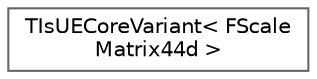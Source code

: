 digraph "Graphical Class Hierarchy"
{
 // INTERACTIVE_SVG=YES
 // LATEX_PDF_SIZE
  bgcolor="transparent";
  edge [fontname=Helvetica,fontsize=10,labelfontname=Helvetica,labelfontsize=10];
  node [fontname=Helvetica,fontsize=10,shape=box,height=0.2,width=0.4];
  rankdir="LR";
  Node0 [id="Node000000",label="TIsUECoreVariant\< FScale\lMatrix44d \>",height=0.2,width=0.4,color="grey40", fillcolor="white", style="filled",URL="$d4/de8/structTIsUECoreVariant_3_01FScaleMatrix44d_01_4.html",tooltip=" "];
}
